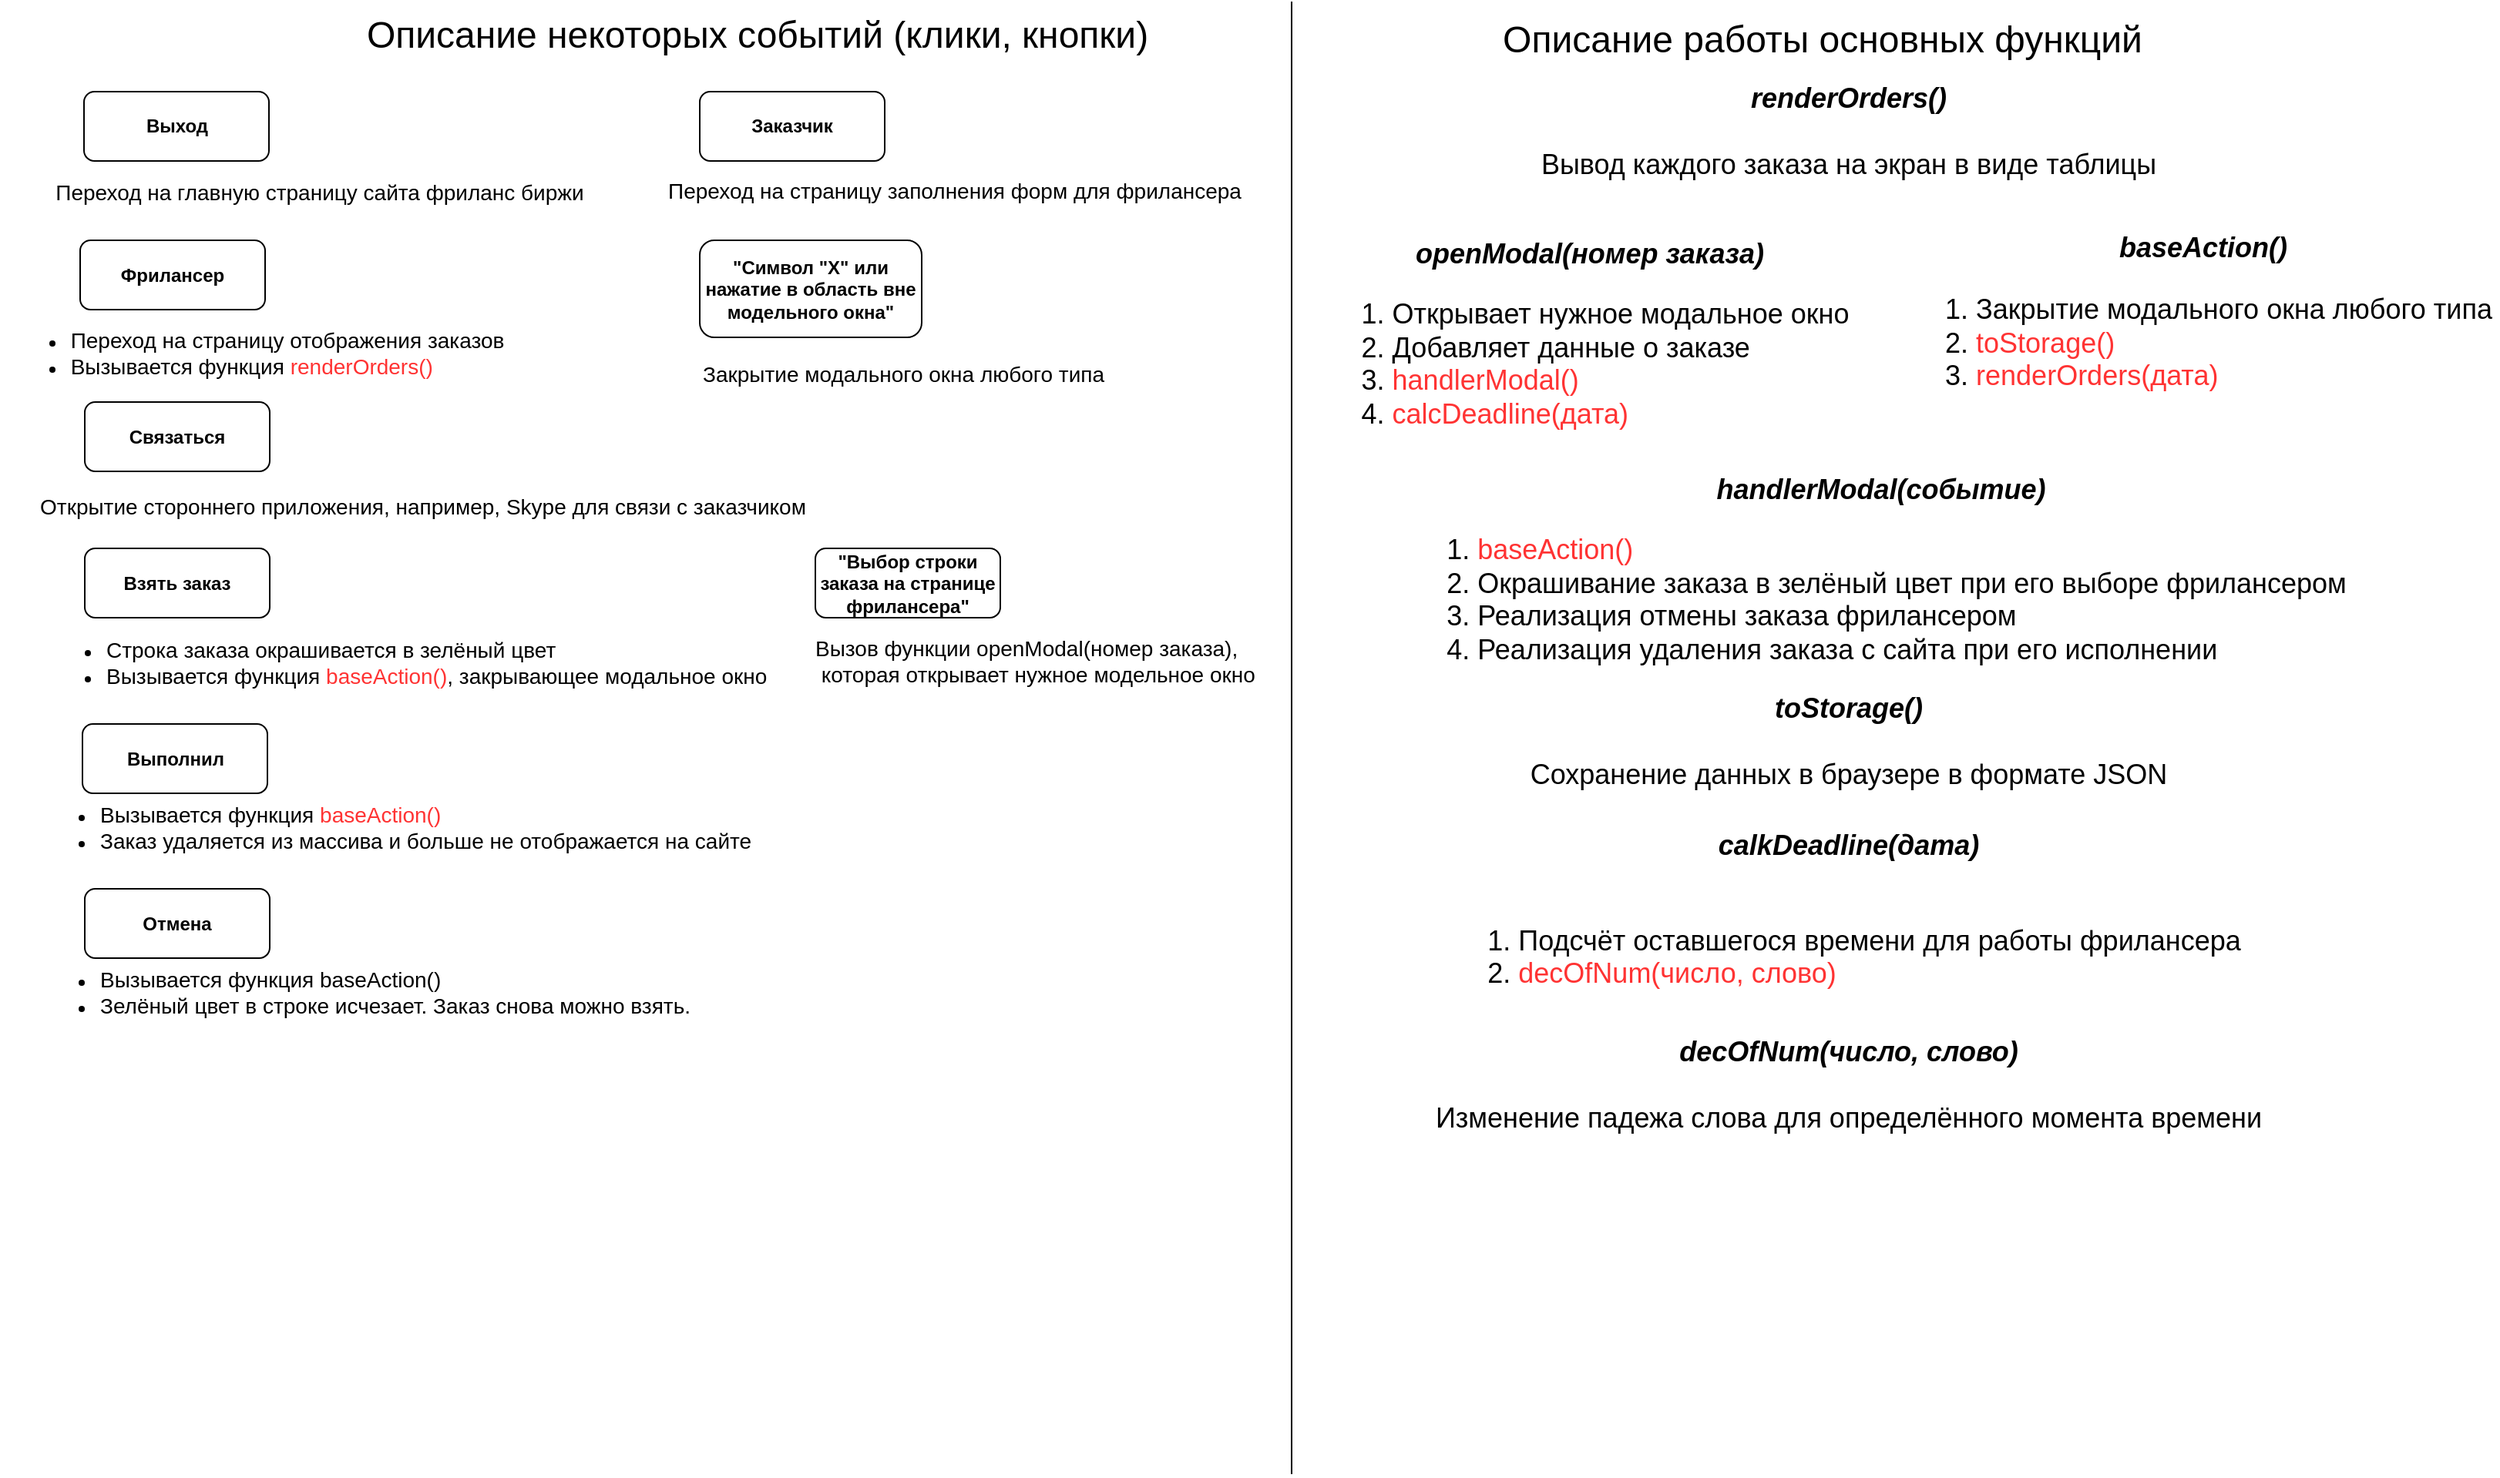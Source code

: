<mxfile version="12.6.4" type="device"><diagram id="XqfNO-W-m2oydGis2ss9" name="Page-1"><mxGraphModel dx="2473" dy="905" grid="0" gridSize="10" guides="1" tooltips="1" connect="1" arrows="1" fold="1" page="0" pageScale="1" pageWidth="827" pageHeight="1169" math="0" shadow="0"><root><mxCell id="0"/><mxCell id="1" parent="0"/><mxCell id="P3QY0KuDnWFn4rfP2u_f-1" value="&lt;font style=&quot;font-size: 24px&quot;&gt;Описание некоторых событий (клики, кнопки)&lt;/font&gt;" style="text;html=1;align=center;verticalAlign=middle;resizable=0;points=[];autosize=1;" vertex="1" parent="1"><mxGeometry x="-190" y="50" width="517" height="22" as="geometry"/></mxCell><mxCell id="P3QY0KuDnWFn4rfP2u_f-2" value="&lt;font style=&quot;font-size: 24px&quot;&gt;Описание работы основных функций&lt;/font&gt;" style="text;html=1;align=center;verticalAlign=middle;resizable=0;points=[];autosize=1;" vertex="1" parent="1"><mxGeometry x="547" y="53" width="425" height="22" as="geometry"/></mxCell><mxCell id="P3QY0KuDnWFn4rfP2u_f-3" value="&lt;b&gt;Выход&lt;/b&gt;" style="rounded=1;whiteSpace=wrap;html=1;" vertex="1" parent="1"><mxGeometry x="-367.5" y="97.5" width="120" height="45" as="geometry"/></mxCell><mxCell id="P3QY0KuDnWFn4rfP2u_f-4" value="&lt;font style=&quot;font-size: 14px&quot;&gt;Переход на главную страницу сайта фриланс биржи&lt;/font&gt;" style="text;html=1;align=center;verticalAlign=middle;resizable=0;points=[];autosize=1;" vertex="1" parent="1"><mxGeometry x="-391.5" y="153.5" width="353" height="19" as="geometry"/></mxCell><mxCell id="P3QY0KuDnWFn4rfP2u_f-5" value="&lt;b&gt;Заказчик&lt;/b&gt;" style="rounded=1;whiteSpace=wrap;html=1;" vertex="1" parent="1"><mxGeometry x="32" y="97.5" width="120" height="45" as="geometry"/></mxCell><mxCell id="P3QY0KuDnWFn4rfP2u_f-6" value="&lt;font style=&quot;font-size: 14px&quot;&gt;Переход на страницу заполнения форм для фрилансера&lt;/font&gt;" style="text;html=1;align=center;verticalAlign=middle;resizable=0;points=[];autosize=1;" vertex="1" parent="1"><mxGeometry x="6" y="152.5" width="382" height="19" as="geometry"/></mxCell><mxCell id="P3QY0KuDnWFn4rfP2u_f-8" value="&lt;b&gt;Фрилансер&lt;/b&gt;" style="rounded=1;whiteSpace=wrap;html=1;" vertex="1" parent="1"><mxGeometry x="-370" y="194" width="120" height="45" as="geometry"/></mxCell><mxCell id="P3QY0KuDnWFn4rfP2u_f-9" value="&lt;ul&gt;&lt;li&gt;&lt;font style=&quot;font-size: 14px&quot;&gt;Переход на страницу отображения заказов&lt;/font&gt;&lt;/li&gt;&lt;li style=&quot;text-align: left&quot;&gt;&lt;font style=&quot;font-size: 14px&quot;&gt;Вызывается функция &lt;font color=&quot;#ff3333&quot;&gt;renderOrders()&lt;/font&gt;&lt;/font&gt;&lt;/li&gt;&lt;/ul&gt;" style="text;html=1;align=center;verticalAlign=middle;resizable=0;points=[];autosize=1;" vertex="1" parent="1"><mxGeometry x="-422" y="238" width="331" height="58" as="geometry"/></mxCell><mxCell id="P3QY0KuDnWFn4rfP2u_f-10" value="&lt;b&gt;&quot;Выбор строки заказа на странице фрилансера&quot;&lt;/b&gt;" style="rounded=1;whiteSpace=wrap;html=1;" vertex="1" parent="1"><mxGeometry x="107" y="394" width="120" height="45" as="geometry"/></mxCell><mxCell id="P3QY0KuDnWFn4rfP2u_f-11" value="&lt;font style=&quot;font-size: 14px&quot;&gt;Вызов функции openModal(номер заказа),&lt;br&gt;&amp;nbsp;которая открывает нужное модельное окно&lt;/font&gt;" style="text;html=1;align=left;verticalAlign=middle;resizable=0;points=[];autosize=1;" vertex="1" parent="1"><mxGeometry x="105" y="450" width="295" height="34" as="geometry"/></mxCell><mxCell id="P3QY0KuDnWFn4rfP2u_f-12" value="&lt;b&gt;&quot;Символ &quot;Х&quot; или нажатие в область вне модельного окна&quot;&lt;/b&gt;" style="rounded=1;whiteSpace=wrap;html=1;" vertex="1" parent="1"><mxGeometry x="32" y="194" width="144" height="63" as="geometry"/></mxCell><mxCell id="P3QY0KuDnWFn4rfP2u_f-13" value="&lt;font style=&quot;font-size: 14px&quot;&gt;Закрытие модального окна любого типа&amp;nbsp;&lt;/font&gt;" style="text;html=1;align=left;verticalAlign=middle;resizable=0;points=[];autosize=1;" vertex="1" parent="1"><mxGeometry x="32" y="271" width="274" height="19" as="geometry"/></mxCell><mxCell id="P3QY0KuDnWFn4rfP2u_f-14" value="&lt;b&gt;Связаться&lt;/b&gt;" style="rounded=1;whiteSpace=wrap;html=1;" vertex="1" parent="1"><mxGeometry x="-367" y="299" width="120" height="45" as="geometry"/></mxCell><mxCell id="P3QY0KuDnWFn4rfP2u_f-15" value="&lt;font style=&quot;font-size: 14px&quot;&gt;Открытие стороннего приложения, например, Skype для связи с заказчиком&lt;/font&gt;" style="text;html=1;align=center;verticalAlign=middle;resizable=0;points=[];autosize=1;" vertex="1" parent="1"><mxGeometry x="-402" y="357" width="507" height="19" as="geometry"/></mxCell><mxCell id="P3QY0KuDnWFn4rfP2u_f-16" value="&lt;b&gt;Взять заказ&lt;/b&gt;" style="rounded=1;whiteSpace=wrap;html=1;" vertex="1" parent="1"><mxGeometry x="-367" y="394" width="120" height="45" as="geometry"/></mxCell><mxCell id="P3QY0KuDnWFn4rfP2u_f-17" value="&lt;ul&gt;&lt;li&gt;&lt;font style=&quot;font-size: 14px&quot;&gt;Строка заказа окрашивается в зелёный цвет&amp;nbsp;&lt;/font&gt;&lt;/li&gt;&lt;li&gt;&lt;font style=&quot;font-size: 14px&quot;&gt;Вызывается функция &lt;font color=&quot;#ff3333&quot;&gt;baseAction()&lt;/font&gt;, закрывающее модальное окно&lt;/font&gt;&lt;/li&gt;&lt;/ul&gt;" style="text;html=1;align=left;verticalAlign=middle;resizable=0;points=[];autosize=1;" vertex="1" parent="1"><mxGeometry x="-395" y="439" width="479" height="58" as="geometry"/></mxCell><mxCell id="P3QY0KuDnWFn4rfP2u_f-18" value="&lt;b&gt;Отмена&lt;/b&gt;" style="rounded=1;whiteSpace=wrap;html=1;" vertex="1" parent="1"><mxGeometry x="-367" y="615" width="120" height="45" as="geometry"/></mxCell><mxCell id="P3QY0KuDnWFn4rfP2u_f-19" value="&lt;ul&gt;&lt;li&gt;&lt;font style=&quot;font-size: 14px&quot;&gt;Вызывается функция baseAction()&lt;/font&gt;&lt;/li&gt;&lt;li&gt;&lt;font style=&quot;font-size: 14px&quot;&gt;Зелёный цвет в строке исчезает. Заказ снова можно взять.&lt;/font&gt;&lt;/li&gt;&lt;/ul&gt;" style="text;html=1;align=left;verticalAlign=middle;resizable=0;points=[];autosize=1;" vertex="1" parent="1"><mxGeometry x="-399" y="653" width="433" height="58" as="geometry"/></mxCell><mxCell id="P3QY0KuDnWFn4rfP2u_f-22" value="&lt;b&gt;Выполнил&lt;/b&gt;" style="rounded=1;whiteSpace=wrap;html=1;" vertex="1" parent="1"><mxGeometry x="-368.5" y="508" width="120" height="45" as="geometry"/></mxCell><mxCell id="P3QY0KuDnWFn4rfP2u_f-23" value="&lt;ul&gt;&lt;li&gt;&lt;font style=&quot;font-size: 14px&quot;&gt;Вызывается функция &lt;font color=&quot;#ff3333&quot;&gt;baseAction()&lt;/font&gt;&lt;/font&gt;&lt;/li&gt;&lt;li&gt;&lt;font style=&quot;font-size: 14px&quot;&gt;Заказ удаляется из массива и больше не отображается на сайте&lt;/font&gt;&lt;/li&gt;&lt;/ul&gt;" style="text;html=1;align=left;verticalAlign=middle;resizable=0;points=[];autosize=1;" vertex="1" parent="1"><mxGeometry x="-399" y="546" width="473" height="58" as="geometry"/></mxCell><mxCell id="P3QY0KuDnWFn4rfP2u_f-24" value="&lt;font style=&quot;font-size: 18px&quot;&gt;&lt;b&gt;&lt;i&gt;renderOrders()&lt;br&gt;&lt;br&gt;&lt;/i&gt;&lt;/b&gt;&lt;/font&gt;&lt;font style=&quot;font-size: 18px&quot;&gt;Вывод каждого заказа на экран в виде таблицы&lt;/font&gt;" style="text;html=1;align=center;verticalAlign=middle;resizable=0;points=[];autosize=1;" vertex="1" parent="1"><mxGeometry x="572.5" y="97.5" width="409" height="52" as="geometry"/></mxCell><mxCell id="P3QY0KuDnWFn4rfP2u_f-26" value="&lt;font&gt;&lt;span style=&quot;font-size: 18px&quot;&gt;&lt;b style=&quot;font-style: italic&quot;&gt;openModal(номер заказа)&lt;/b&gt;&lt;br&gt;&lt;ol&gt;&lt;li style=&quot;text-align: left&quot;&gt;Открывает нужное модальное окно&lt;/li&gt;&lt;li style=&quot;text-align: left&quot;&gt;Добавляет данные о заказе&lt;/li&gt;&lt;li style=&quot;text-align: left&quot;&gt;&lt;font color=&quot;#ff3333&quot;&gt;handlerModal()&lt;/font&gt;&lt;/li&gt;&lt;li style=&quot;text-align: left&quot;&gt;&lt;font color=&quot;#ff3333&quot;&gt;calcDeadline(дата)&lt;/font&gt;&lt;/li&gt;&lt;/ol&gt;&lt;/span&gt;&lt;/font&gt;" style="text;html=1;align=center;verticalAlign=middle;resizable=0;points=[];autosize=1;" vertex="1" parent="1"><mxGeometry x="436" y="208" width="346" height="112" as="geometry"/></mxCell><mxCell id="P3QY0KuDnWFn4rfP2u_f-28" value="&lt;font&gt;&lt;span style=&quot;font-size: 18px&quot;&gt;&lt;b style=&quot;font-style: italic&quot;&gt;handlerModal(событие)&lt;/b&gt;&lt;br&gt;&lt;ol&gt;&lt;li style=&quot;text-align: left&quot;&gt;&lt;font color=&quot;#ff3333&quot;&gt;baseAction()&lt;/font&gt;&lt;/li&gt;&lt;li style=&quot;text-align: left&quot;&gt;Окрашивание заказа в зелёный цвет при его выборе фрилансером&lt;/li&gt;&lt;li style=&quot;text-align: left&quot;&gt;Реализация отмены заказа фрилансером&lt;/li&gt;&lt;li style=&quot;text-align: left&quot;&gt;Реализация удаления заказа с сайта при его исполнении&lt;/li&gt;&lt;/ol&gt;&lt;/span&gt;&lt;/font&gt;" style="text;html=1;align=center;verticalAlign=middle;resizable=0;points=[];autosize=1;" vertex="1" parent="1"><mxGeometry x="491" y="360.5" width="614" height="112" as="geometry"/></mxCell><mxCell id="P3QY0KuDnWFn4rfP2u_f-30" value="" style="endArrow=none;html=1;" edge="1" parent="1"><mxGeometry width="50" height="50" relative="1" as="geometry"><mxPoint x="416" y="995" as="sourcePoint"/><mxPoint x="416" y="39" as="targetPoint"/></mxGeometry></mxCell><mxCell id="P3QY0KuDnWFn4rfP2u_f-31" value="&lt;font&gt;&lt;span style=&quot;font-size: 18px&quot;&gt;&lt;b style=&quot;font-style: italic&quot;&gt;baseAction()&lt;/b&gt;&lt;br&gt;&lt;ol&gt;&lt;li style=&quot;text-align: left&quot;&gt;Закрытие модального окна любого типа&lt;/li&gt;&lt;li style=&quot;text-align: left&quot;&gt;&lt;font color=&quot;#ff3333&quot;&gt;toStorage()&lt;/font&gt;&lt;/li&gt;&lt;li style=&quot;text-align: left&quot;&gt;&lt;font color=&quot;#ff3333&quot;&gt;renderOrders(дата)&lt;/font&gt;&lt;/li&gt;&lt;/ol&gt;&lt;/span&gt;&lt;/font&gt;" style="text;html=1;align=center;verticalAlign=middle;resizable=0;points=[];autosize=1;" vertex="1" parent="1"><mxGeometry x="814" y="201" width="385" height="98" as="geometry"/></mxCell><mxCell id="P3QY0KuDnWFn4rfP2u_f-32" value="&lt;font style=&quot;font-size: 18px&quot;&gt;&lt;b&gt;&lt;i&gt;toStorage()&lt;br&gt;&lt;br&gt;&lt;/i&gt;&lt;/b&gt;&lt;/font&gt;&lt;span style=&quot;font-size: 18px&quot;&gt;Сохранение данных в браузере в формате JSON&lt;/span&gt;" style="text;html=1;align=center;verticalAlign=middle;resizable=0;points=[];autosize=1;" vertex="1" parent="1"><mxGeometry x="565.5" y="494" width="423" height="52" as="geometry"/></mxCell><mxCell id="P3QY0KuDnWFn4rfP2u_f-33" value="&lt;font style=&quot;font-size: 18px&quot;&gt;&lt;i style=&quot;font-weight: bold&quot;&gt;calkDeadline(дата)&lt;/i&gt;&lt;br&gt;&lt;br&gt;&lt;ol&gt;&lt;li&gt;Подсчёт оставшегося времени для работы фрилансера&lt;/li&gt;&lt;li style=&quot;text-align: left&quot;&gt;&lt;font color=&quot;#ff3333&quot;&gt;decOfNum(число, слово)&lt;/font&gt;&lt;/li&gt;&lt;/ol&gt;&lt;/font&gt;" style="text;html=1;align=center;verticalAlign=middle;resizable=0;points=[];autosize=1;" vertex="1" parent="1"><mxGeometry x="517.5" y="587.5" width="519" height="100" as="geometry"/></mxCell><mxCell id="P3QY0KuDnWFn4rfP2u_f-34" value="&lt;font style=&quot;font-size: 18px&quot;&gt;&lt;b&gt;&lt;i&gt;decOfNum(число, слово)&lt;br&gt;&lt;br&gt;&lt;/i&gt;&lt;/b&gt;&lt;/font&gt;&lt;span style=&quot;font-size: 18px&quot;&gt;Изменение падежа слова для определённого момента времени&lt;/span&gt;" style="text;html=1;align=center;verticalAlign=middle;resizable=0;points=[];autosize=1;" vertex="1" parent="1"><mxGeometry x="504" y="717" width="546" height="52" as="geometry"/></mxCell></root></mxGraphModel></diagram></mxfile>